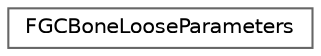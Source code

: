 digraph "Graphical Class Hierarchy"
{
 // INTERACTIVE_SVG=YES
 // LATEX_PDF_SIZE
  bgcolor="transparent";
  edge [fontname=Helvetica,fontsize=10,labelfontname=Helvetica,labelfontsize=10];
  node [fontname=Helvetica,fontsize=10,shape=box,height=0.2,width=0.4];
  rankdir="LR";
  Node0 [id="Node000000",label="FGCBoneLooseParameters",height=0.2,width=0.4,color="grey40", fillcolor="white", style="filled",URL="$df/ddb/classFGCBoneLooseParameters.html",tooltip=" "];
}
